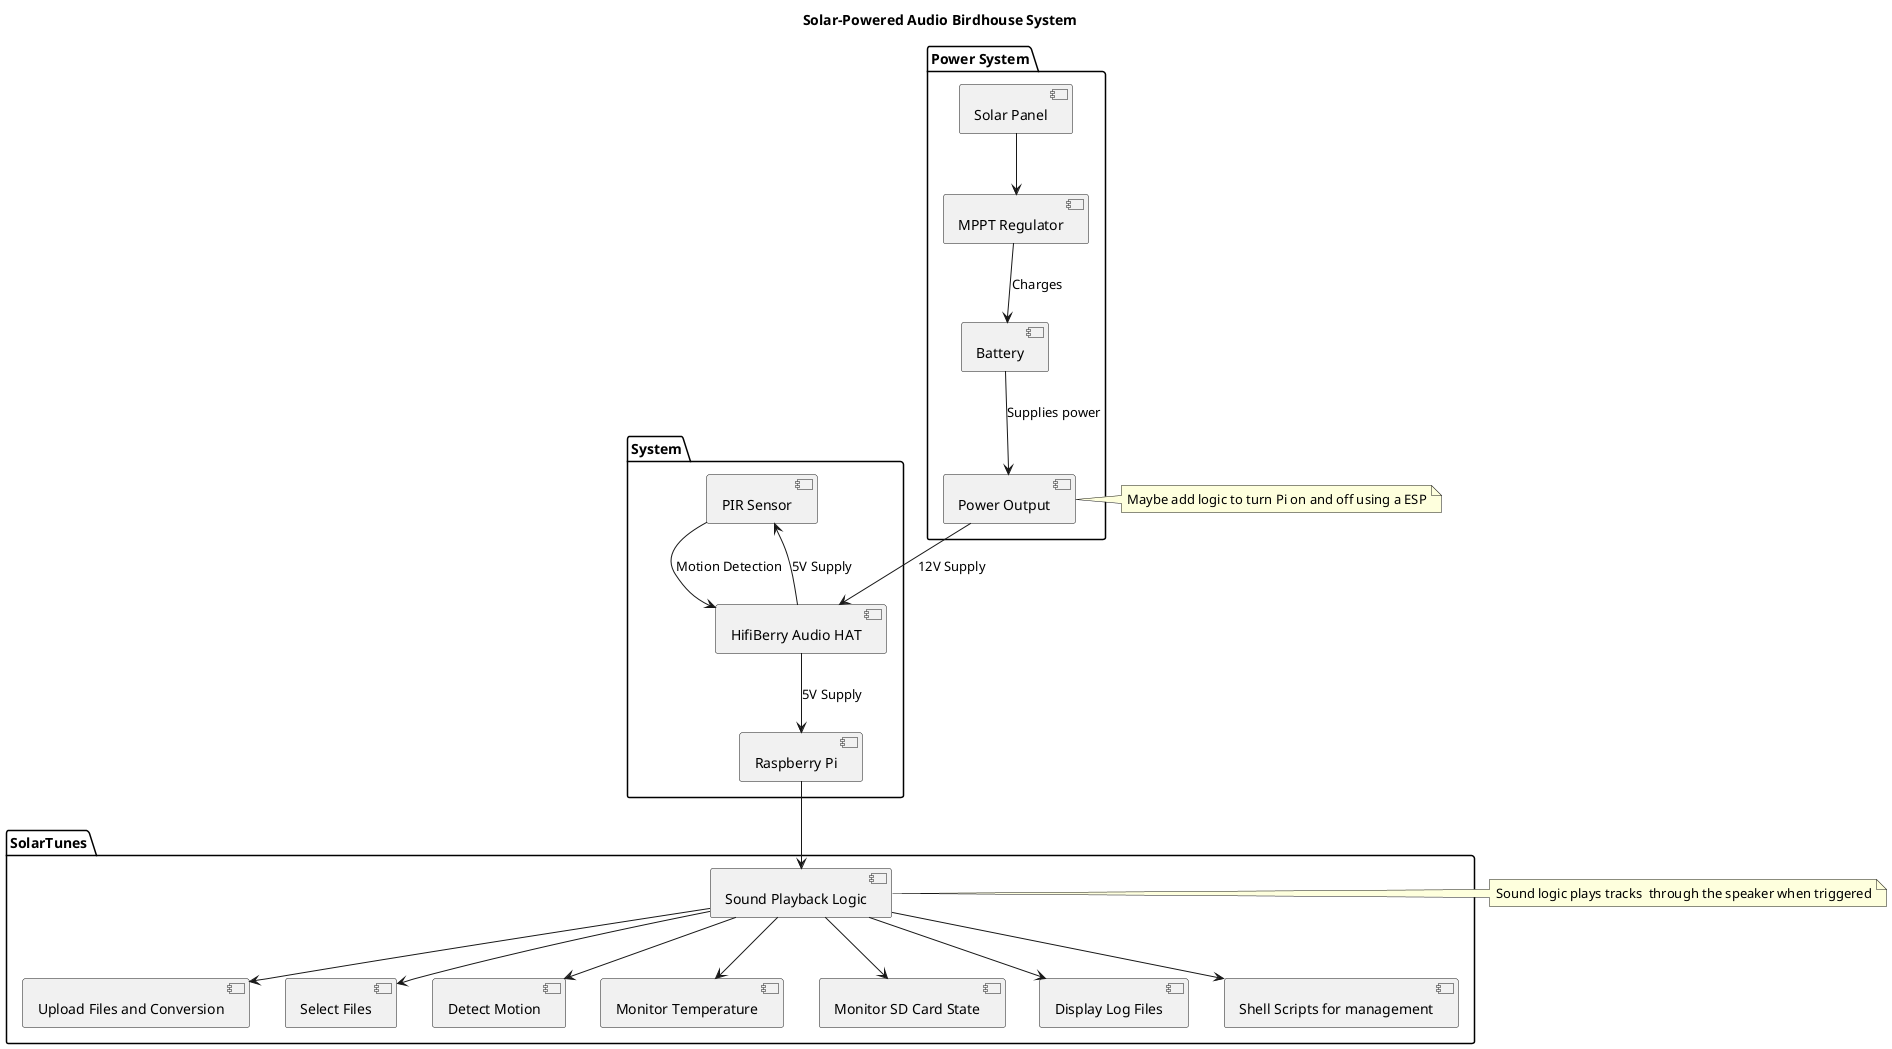 @startuml
title Solar-Powered Audio Birdhouse System



package "Power System" {
    [Solar Panel] --> [MPPT Regulator]
    [MPPT Regulator] --> [Battery] : Charges
    [Battery] --> [Power Output] : Supplies power
}


package "System" {

[PIR Sensor] --> [HifiBerry Audio HAT] : Motion Detection
[HifiBerry Audio HAT] --> [PIR Sensor] : 5V Supply

[HifiBerry Audio HAT] --> [Raspberry Pi] : 5V Supply
}

package "SolarTunes" {
    [Raspberry Pi] --> [Sound Playback Logic]
    [Sound Playback Logic] --> [Upload Files and Conversion]
    [Sound Playback Logic] --> [Select Files]
    [Sound Playback Logic] --> [Detect Motion]
    [Sound Playback Logic] --> [Monitor Temperature]
    [Sound Playback Logic] --> [Monitor SD Card State]
    [Sound Playback Logic] --> [Display Log Files]
    [Sound Playback Logic] --> [Shell Scripts for management]



}

[Power Output] --> [HifiBerry Audio HAT] : 12V Supply



note right of [Sound Playback Logic]
    Sound logic plays tracks  through the speaker when triggered
end note

note right of [Power Output]
    Maybe add logic to turn Pi on and off using a ESP
end note
@enduml
